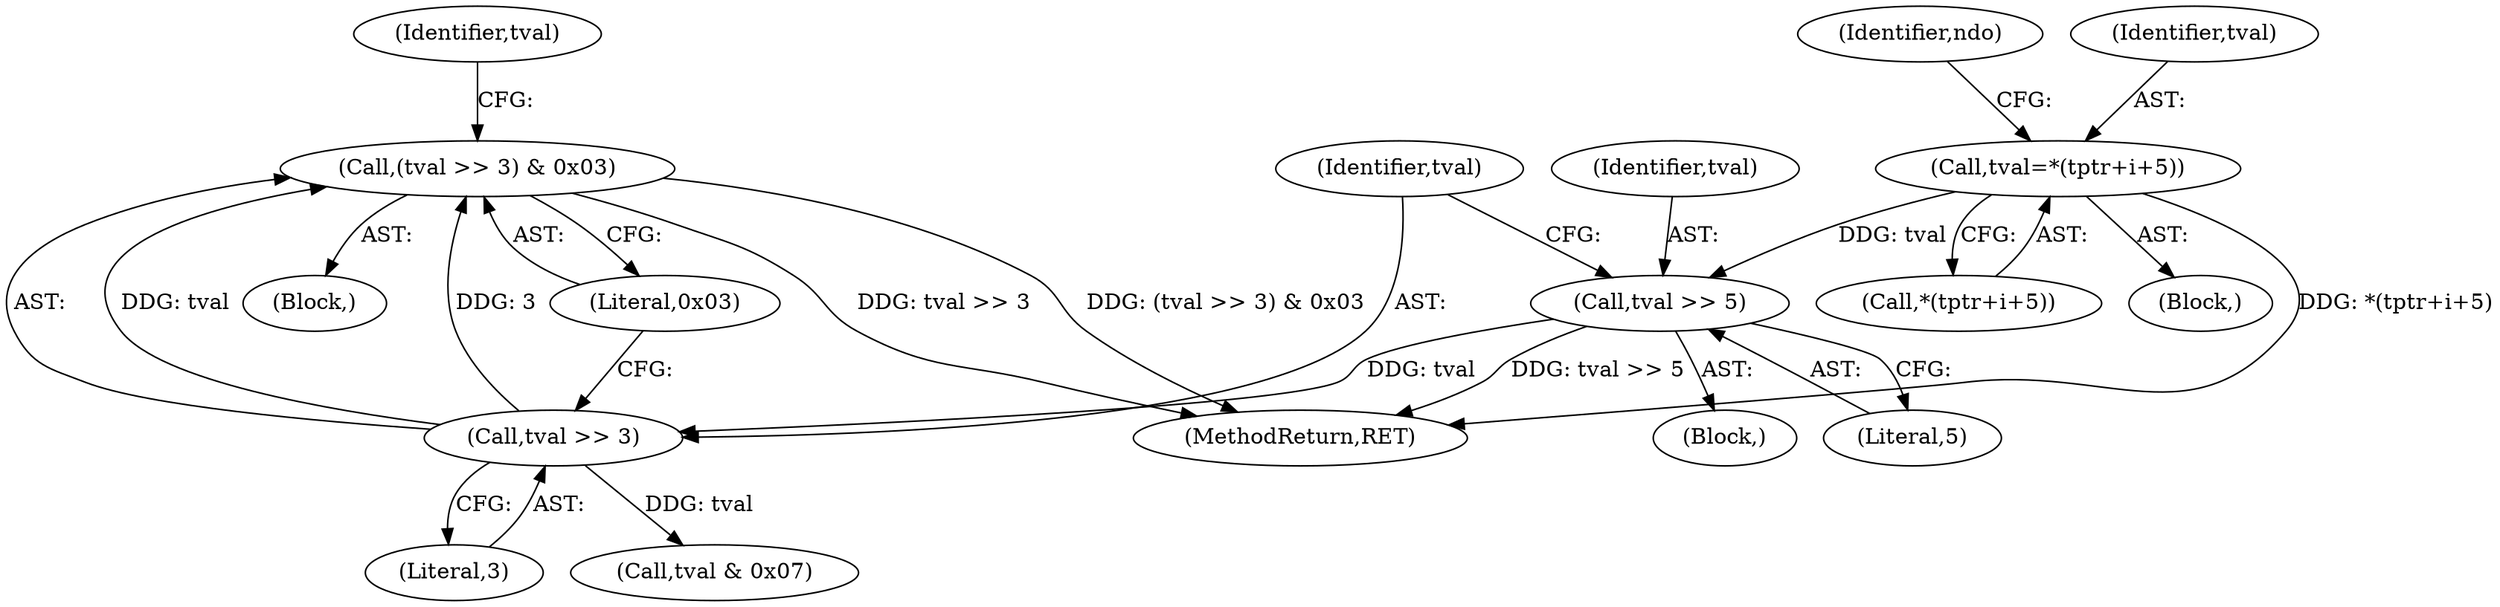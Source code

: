 digraph "1_tcpdump_34cec721d39c76be1e0a600829a7b17bdfb832b6@del" {
"1000594" [label="(Call,(tval >> 3) & 0x03)"];
"1000595" [label="(Call,tval >> 3)"];
"1000590" [label="(Call,tval >> 5)"];
"1000576" [label="(Call,tval=*(tptr+i+5))"];
"1000595" [label="(Call,tval >> 3)"];
"1000591" [label="(Identifier,tval)"];
"1000586" [label="(Identifier,ndo)"];
"1000577" [label="(Identifier,tval)"];
"1000589" [label="(Block,)"];
"1000594" [label="(Call,(tval >> 3) & 0x03)"];
"1000578" [label="(Call,*(tptr+i+5))"];
"1000597" [label="(Literal,3)"];
"1000590" [label="(Call,tval >> 5)"];
"1000575" [label="(Block,)"];
"1000593" [label="(Block,)"];
"1000873" [label="(MethodReturn,RET)"];
"1000592" [label="(Literal,5)"];
"1000576" [label="(Call,tval=*(tptr+i+5))"];
"1000599" [label="(Call,tval & 0x07)"];
"1000598" [label="(Literal,0x03)"];
"1000600" [label="(Identifier,tval)"];
"1000596" [label="(Identifier,tval)"];
"1000594" -> "1000593"  [label="AST: "];
"1000594" -> "1000598"  [label="CFG: "];
"1000595" -> "1000594"  [label="AST: "];
"1000598" -> "1000594"  [label="AST: "];
"1000600" -> "1000594"  [label="CFG: "];
"1000594" -> "1000873"  [label="DDG: tval >> 3"];
"1000594" -> "1000873"  [label="DDG: (tval >> 3) & 0x03"];
"1000595" -> "1000594"  [label="DDG: tval"];
"1000595" -> "1000594"  [label="DDG: 3"];
"1000595" -> "1000597"  [label="CFG: "];
"1000596" -> "1000595"  [label="AST: "];
"1000597" -> "1000595"  [label="AST: "];
"1000598" -> "1000595"  [label="CFG: "];
"1000590" -> "1000595"  [label="DDG: tval"];
"1000595" -> "1000599"  [label="DDG: tval"];
"1000590" -> "1000589"  [label="AST: "];
"1000590" -> "1000592"  [label="CFG: "];
"1000591" -> "1000590"  [label="AST: "];
"1000592" -> "1000590"  [label="AST: "];
"1000596" -> "1000590"  [label="CFG: "];
"1000590" -> "1000873"  [label="DDG: tval >> 5"];
"1000576" -> "1000590"  [label="DDG: tval"];
"1000576" -> "1000575"  [label="AST: "];
"1000576" -> "1000578"  [label="CFG: "];
"1000577" -> "1000576"  [label="AST: "];
"1000578" -> "1000576"  [label="AST: "];
"1000586" -> "1000576"  [label="CFG: "];
"1000576" -> "1000873"  [label="DDG: *(tptr+i+5)"];
}
